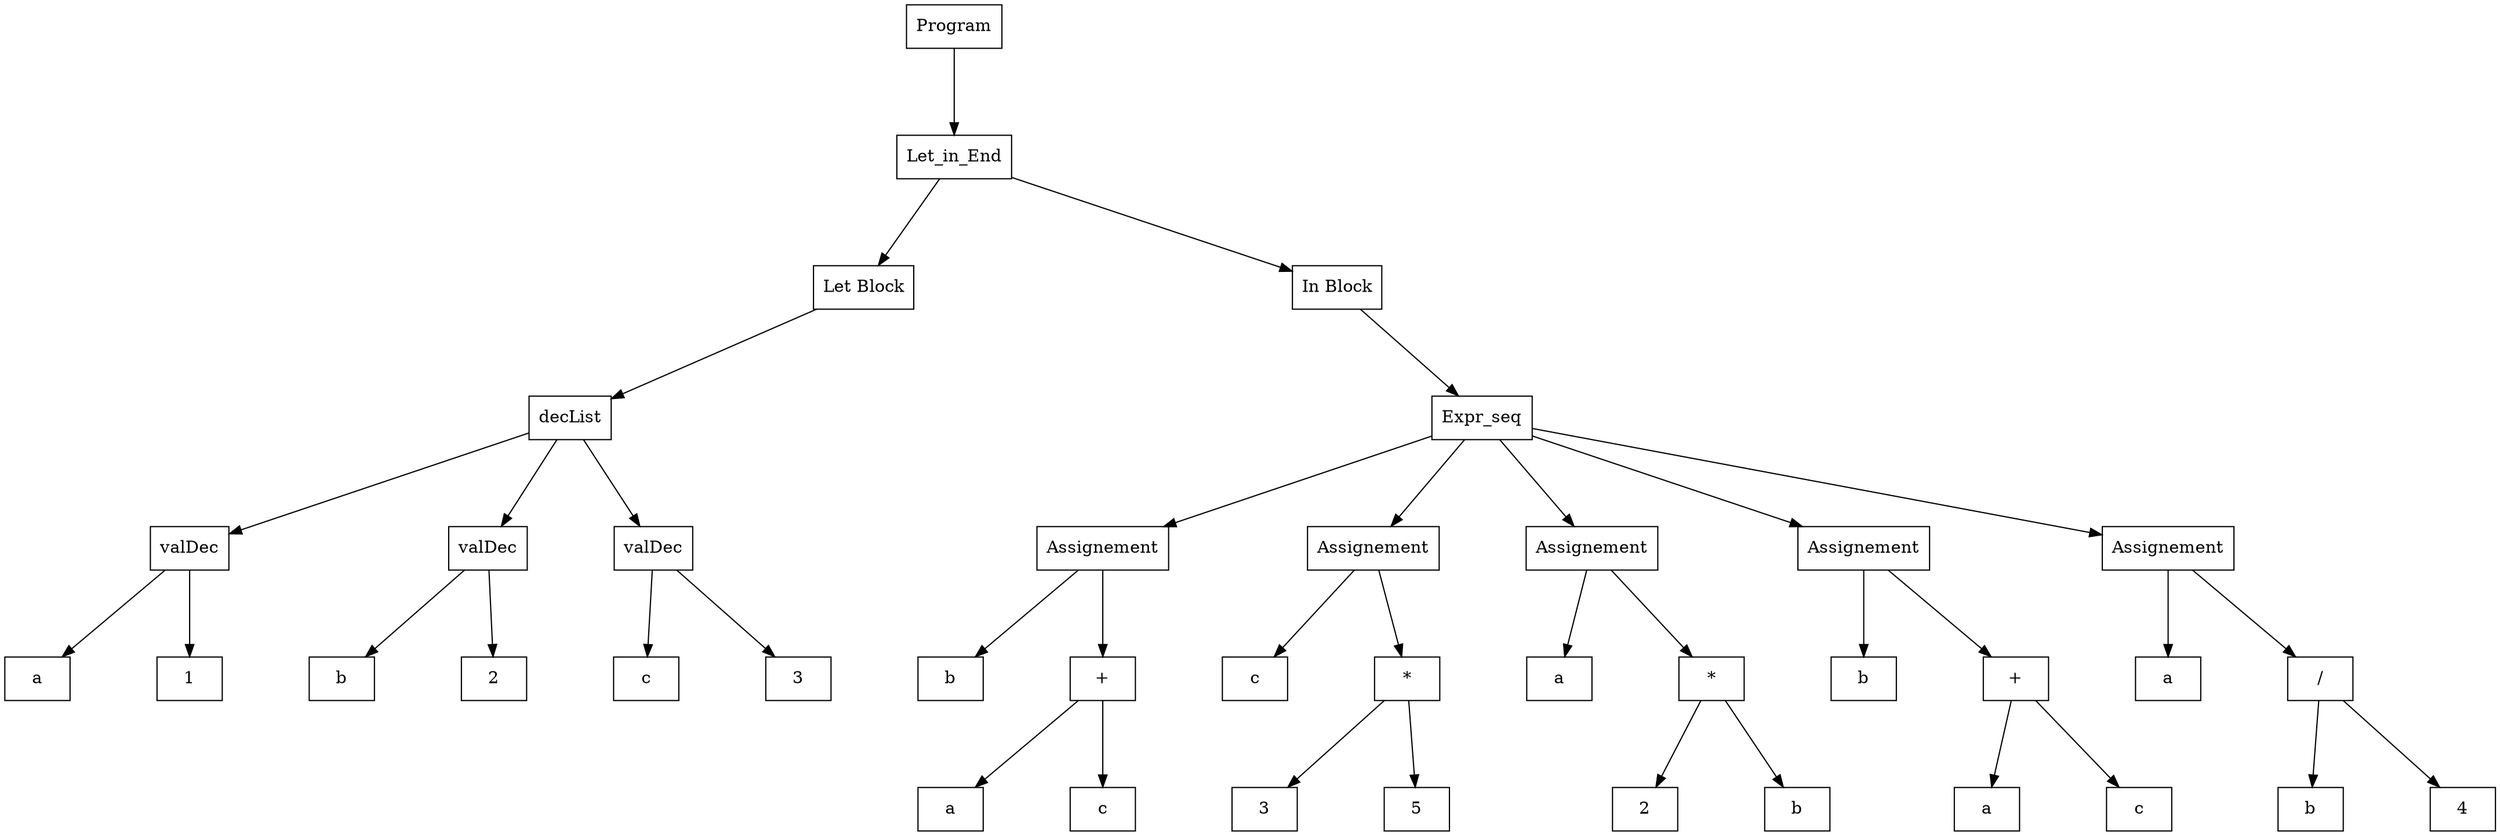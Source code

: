 digraph "ast"{

	nodesep=1;
	ranksep=1;

	N2 [label="Let Block", shape="box"];
	N3 [label="decList", shape="box"];
	N4 [label="valDec", shape="box"];
	N5 [label="a", shape="box"];
	N6 [label="1", shape="box"];
	N7 [label="valDec", shape="box"];
	N8 [label="b", shape="box"];
	N9 [label="2", shape="box"];
	N10 [label="valDec", shape="box"];
	N11 [label="c", shape="box"];
	N12 [label="3", shape="box"];
	N1 [label="Let_in_End", shape="box"];
	N13 [label="In Block", shape="box"];
	N14 [label="Expr_seq", shape="box"];
	N15 [label="Assignement", shape="box"];
	N16 [label="b", shape="box"];
	N18 [label="a", shape="box"];
	N19 [label="c", shape="box"];
	N17 [label="+", shape="box"];
	N20 [label="Assignement", shape="box"];
	N21 [label="c", shape="box"];
	N23 [label="3", shape="box"];
	N24 [label="5", shape="box"];
	N22 [label="*", shape="box"];
	N25 [label="Assignement", shape="box"];
	N26 [label="a", shape="box"];
	N28 [label="2", shape="box"];
	N29 [label="b", shape="box"];
	N27 [label="*", shape="box"];
	N30 [label="Assignement", shape="box"];
	N31 [label="b", shape="box"];
	N33 [label="a", shape="box"];
	N34 [label="c", shape="box"];
	N32 [label="+", shape="box"];
	N35 [label="Assignement", shape="box"];
	N36 [label="a", shape="box"];
	N38 [label="b", shape="box"];
	N39 [label="4", shape="box"];
	N37 [label="/", shape="box"];
	N0 [label="Program", shape="box"];

	N4 -> N5; 
	N4 -> N6; 
	N3 -> N4; 
	N7 -> N8; 
	N7 -> N9; 
	N3 -> N7; 
	N10 -> N11; 
	N10 -> N12; 
	N3 -> N10; 
	N1 -> N2; 
	N2 -> N3; 
	N1 -> N13; 
	N15 -> N16; 
	N17 -> N19; 
	N17 -> N18; 
	N15 -> N17; 
	N14 -> N15; 
	N20 -> N21; 
	N22 -> N24; 
	N22 -> N23; 
	N20 -> N22; 
	N14 -> N20; 
	N25 -> N26; 
	N27 -> N29; 
	N27 -> N28; 
	N25 -> N27; 
	N14 -> N25; 
	N30 -> N31; 
	N32 -> N34; 
	N32 -> N33; 
	N30 -> N32; 
	N14 -> N30; 
	N35 -> N36; 
	N37 -> N39; 
	N37 -> N38; 
	N35 -> N37; 
	N14 -> N35; 
	N13 -> N14; 
	N0 -> N1; 
}